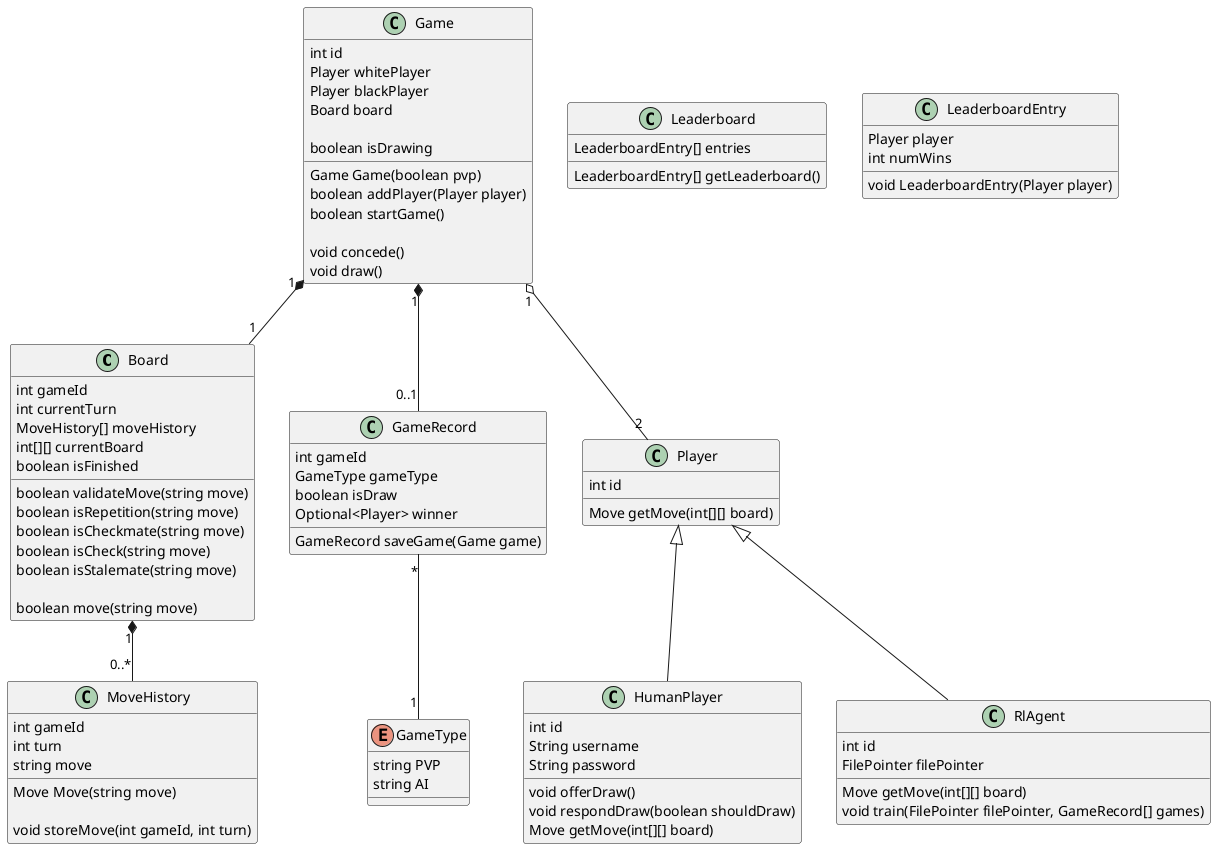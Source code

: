 @startuml

class Board {
  int gameId
  int currentTurn
  MoveHistory[] moveHistory
  int[][] currentBoard
  boolean isFinished

  boolean validateMove(string move)
  boolean isRepetition(string move)
  boolean isCheckmate(string move)
  boolean isCheck(string move)
  boolean isStalemate(string move)

  boolean move(string move)
}

class MoveHistory {
  int gameId
  int turn
  string move

  Move Move(string move)

  void storeMove(int gameId, int turn)
}

Board "1" *-- "0..*" MoveHistory

class Game {
  int id
  Player whitePlayer
  Player blackPlayer
  Board board
  
  boolean isDrawing

  Game Game(boolean pvp)
  boolean addPlayer(Player player)
  boolean startGame()

  void concede()
  void draw()
}

Game "1" *-- "1" Board

class GameRecord {
  int gameId
  GameType gameType
  boolean isDraw
  Optional<Player> winner
  
  GameRecord saveGame(Game game)
}

enum GameType {
  string PVP
  string AI
}

GameRecord "*" -- "1" GameType

class Player {
  int id

  Move getMove(int[][] board)
}

class HumanPlayer {
  int id
  String username
  String password

  void offerDraw()
  void respondDraw(boolean shouldDraw)
  Move getMove(int[][] board)
}

class RlAgent {
  int id
  FilePointer filePointer

  Move getMove(int[][] board)
  void train(FilePointer filePointer, GameRecord[] games)
}

Game "1" o-- "2" Player

Player <|-- RlAgent
Player <|-- HumanPlayer

Game "1" *-- "0..1" GameRecord

class Leaderboard {
  LeaderboardEntry[] entries

  LeaderboardEntry[] getLeaderboard()
}

class LeaderboardEntry {
  Player player
  int numWins

  void LeaderboardEntry(Player player)
}

@enduml

